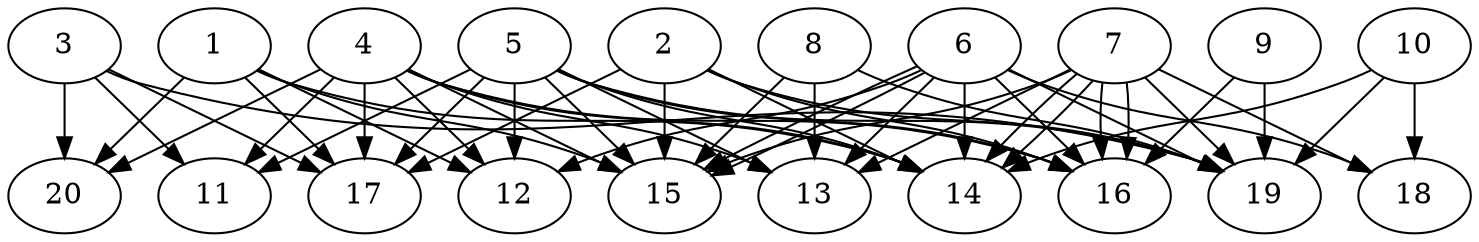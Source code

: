 // DAG automatically generated by daggen at Tue Jul 23 14:34:08 2019
// ./daggen --dot -n 20 --ccr 0.4 --fat 0.7 --regular 0.5 --density 0.8 --mindata 5242880 --maxdata 52428800 
digraph G {
  1 [size="51025920", alpha="0.17", expect_size="20410368"] 
  1 -> 12 [size ="20410368"]
  1 -> 14 [size ="20410368"]
  1 -> 15 [size ="20410368"]
  1 -> 17 [size ="20410368"]
  1 -> 20 [size ="20410368"]
  2 [size="16122880", alpha="0.03", expect_size="6449152"] 
  2 -> 14 [size ="6449152"]
  2 -> 15 [size ="6449152"]
  2 -> 16 [size ="6449152"]
  2 -> 17 [size ="6449152"]
  2 -> 19 [size ="6449152"]
  3 [size="40721920", alpha="0.05", expect_size="16288768"] 
  3 -> 11 [size ="16288768"]
  3 -> 17 [size ="16288768"]
  3 -> 19 [size ="16288768"]
  3 -> 20 [size ="16288768"]
  4 [size="36769280", alpha="0.07", expect_size="14707712"] 
  4 -> 11 [size ="14707712"]
  4 -> 12 [size ="14707712"]
  4 -> 13 [size ="14707712"]
  4 -> 14 [size ="14707712"]
  4 -> 15 [size ="14707712"]
  4 -> 16 [size ="14707712"]
  4 -> 17 [size ="14707712"]
  4 -> 20 [size ="14707712"]
  5 [size="105495040", alpha="0.08", expect_size="42198016"] 
  5 -> 11 [size ="42198016"]
  5 -> 12 [size ="42198016"]
  5 -> 13 [size ="42198016"]
  5 -> 14 [size ="42198016"]
  5 -> 15 [size ="42198016"]
  5 -> 16 [size ="42198016"]
  5 -> 17 [size ="42198016"]
  5 -> 19 [size ="42198016"]
  6 [size="76193280", alpha="0.01", expect_size="30477312"] 
  6 -> 12 [size ="30477312"]
  6 -> 13 [size ="30477312"]
  6 -> 14 [size ="30477312"]
  6 -> 15 [size ="30477312"]
  6 -> 15 [size ="30477312"]
  6 -> 16 [size ="30477312"]
  6 -> 18 [size ="30477312"]
  6 -> 19 [size ="30477312"]
  7 [size="92129280", alpha="0.04", expect_size="36851712"] 
  7 -> 13 [size ="36851712"]
  7 -> 14 [size ="36851712"]
  7 -> 14 [size ="36851712"]
  7 -> 15 [size ="36851712"]
  7 -> 16 [size ="36851712"]
  7 -> 16 [size ="36851712"]
  7 -> 18 [size ="36851712"]
  7 -> 19 [size ="36851712"]
  8 [size="28336640", alpha="0.06", expect_size="11334656"] 
  8 -> 13 [size ="11334656"]
  8 -> 15 [size ="11334656"]
  8 -> 19 [size ="11334656"]
  9 [size="15984640", alpha="0.04", expect_size="6393856"] 
  9 -> 16 [size ="6393856"]
  9 -> 19 [size ="6393856"]
  10 [size="47600640", alpha="0.20", expect_size="19040256"] 
  10 -> 14 [size ="19040256"]
  10 -> 18 [size ="19040256"]
  10 -> 19 [size ="19040256"]
  11 [size="26851840", alpha="0.14", expect_size="10740736"] 
  12 [size="126891520", alpha="0.12", expect_size="50756608"] 
  13 [size="23751680", alpha="0.09", expect_size="9500672"] 
  14 [size="50851840", alpha="0.04", expect_size="20340736"] 
  15 [size="90268160", alpha="0.13", expect_size="36107264"] 
  16 [size="22341120", alpha="0.13", expect_size="8936448"] 
  17 [size="26434560", alpha="0.07", expect_size="10573824"] 
  18 [size="48501760", alpha="0.10", expect_size="19400704"] 
  19 [size="83998720", alpha="0.13", expect_size="33599488"] 
  20 [size="104706560", alpha="0.12", expect_size="41882624"] 
}
